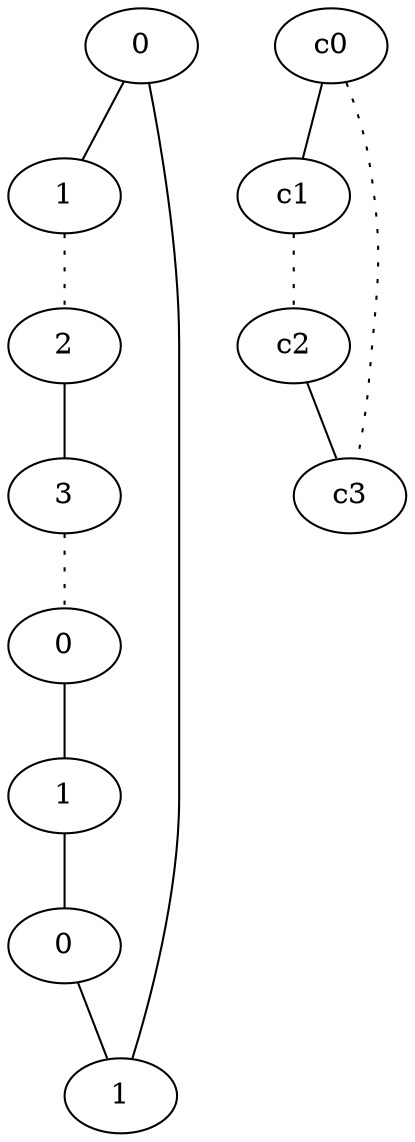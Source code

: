 graph {
a0[label=0];
a1[label=1];
a2[label=2];
a3[label=3];
a4[label=0];
a5[label=1];
a6[label=0];
a7[label=1];
a0 -- a1;
a0 -- a7;
a1 -- a2 [style=dotted];
a2 -- a3;
a3 -- a4 [style=dotted];
a4 -- a5;
a5 -- a6;
a6 -- a7;
c0 -- c1;
c0 -- c3 [style=dotted];
c1 -- c2 [style=dotted];
c2 -- c3;
}
